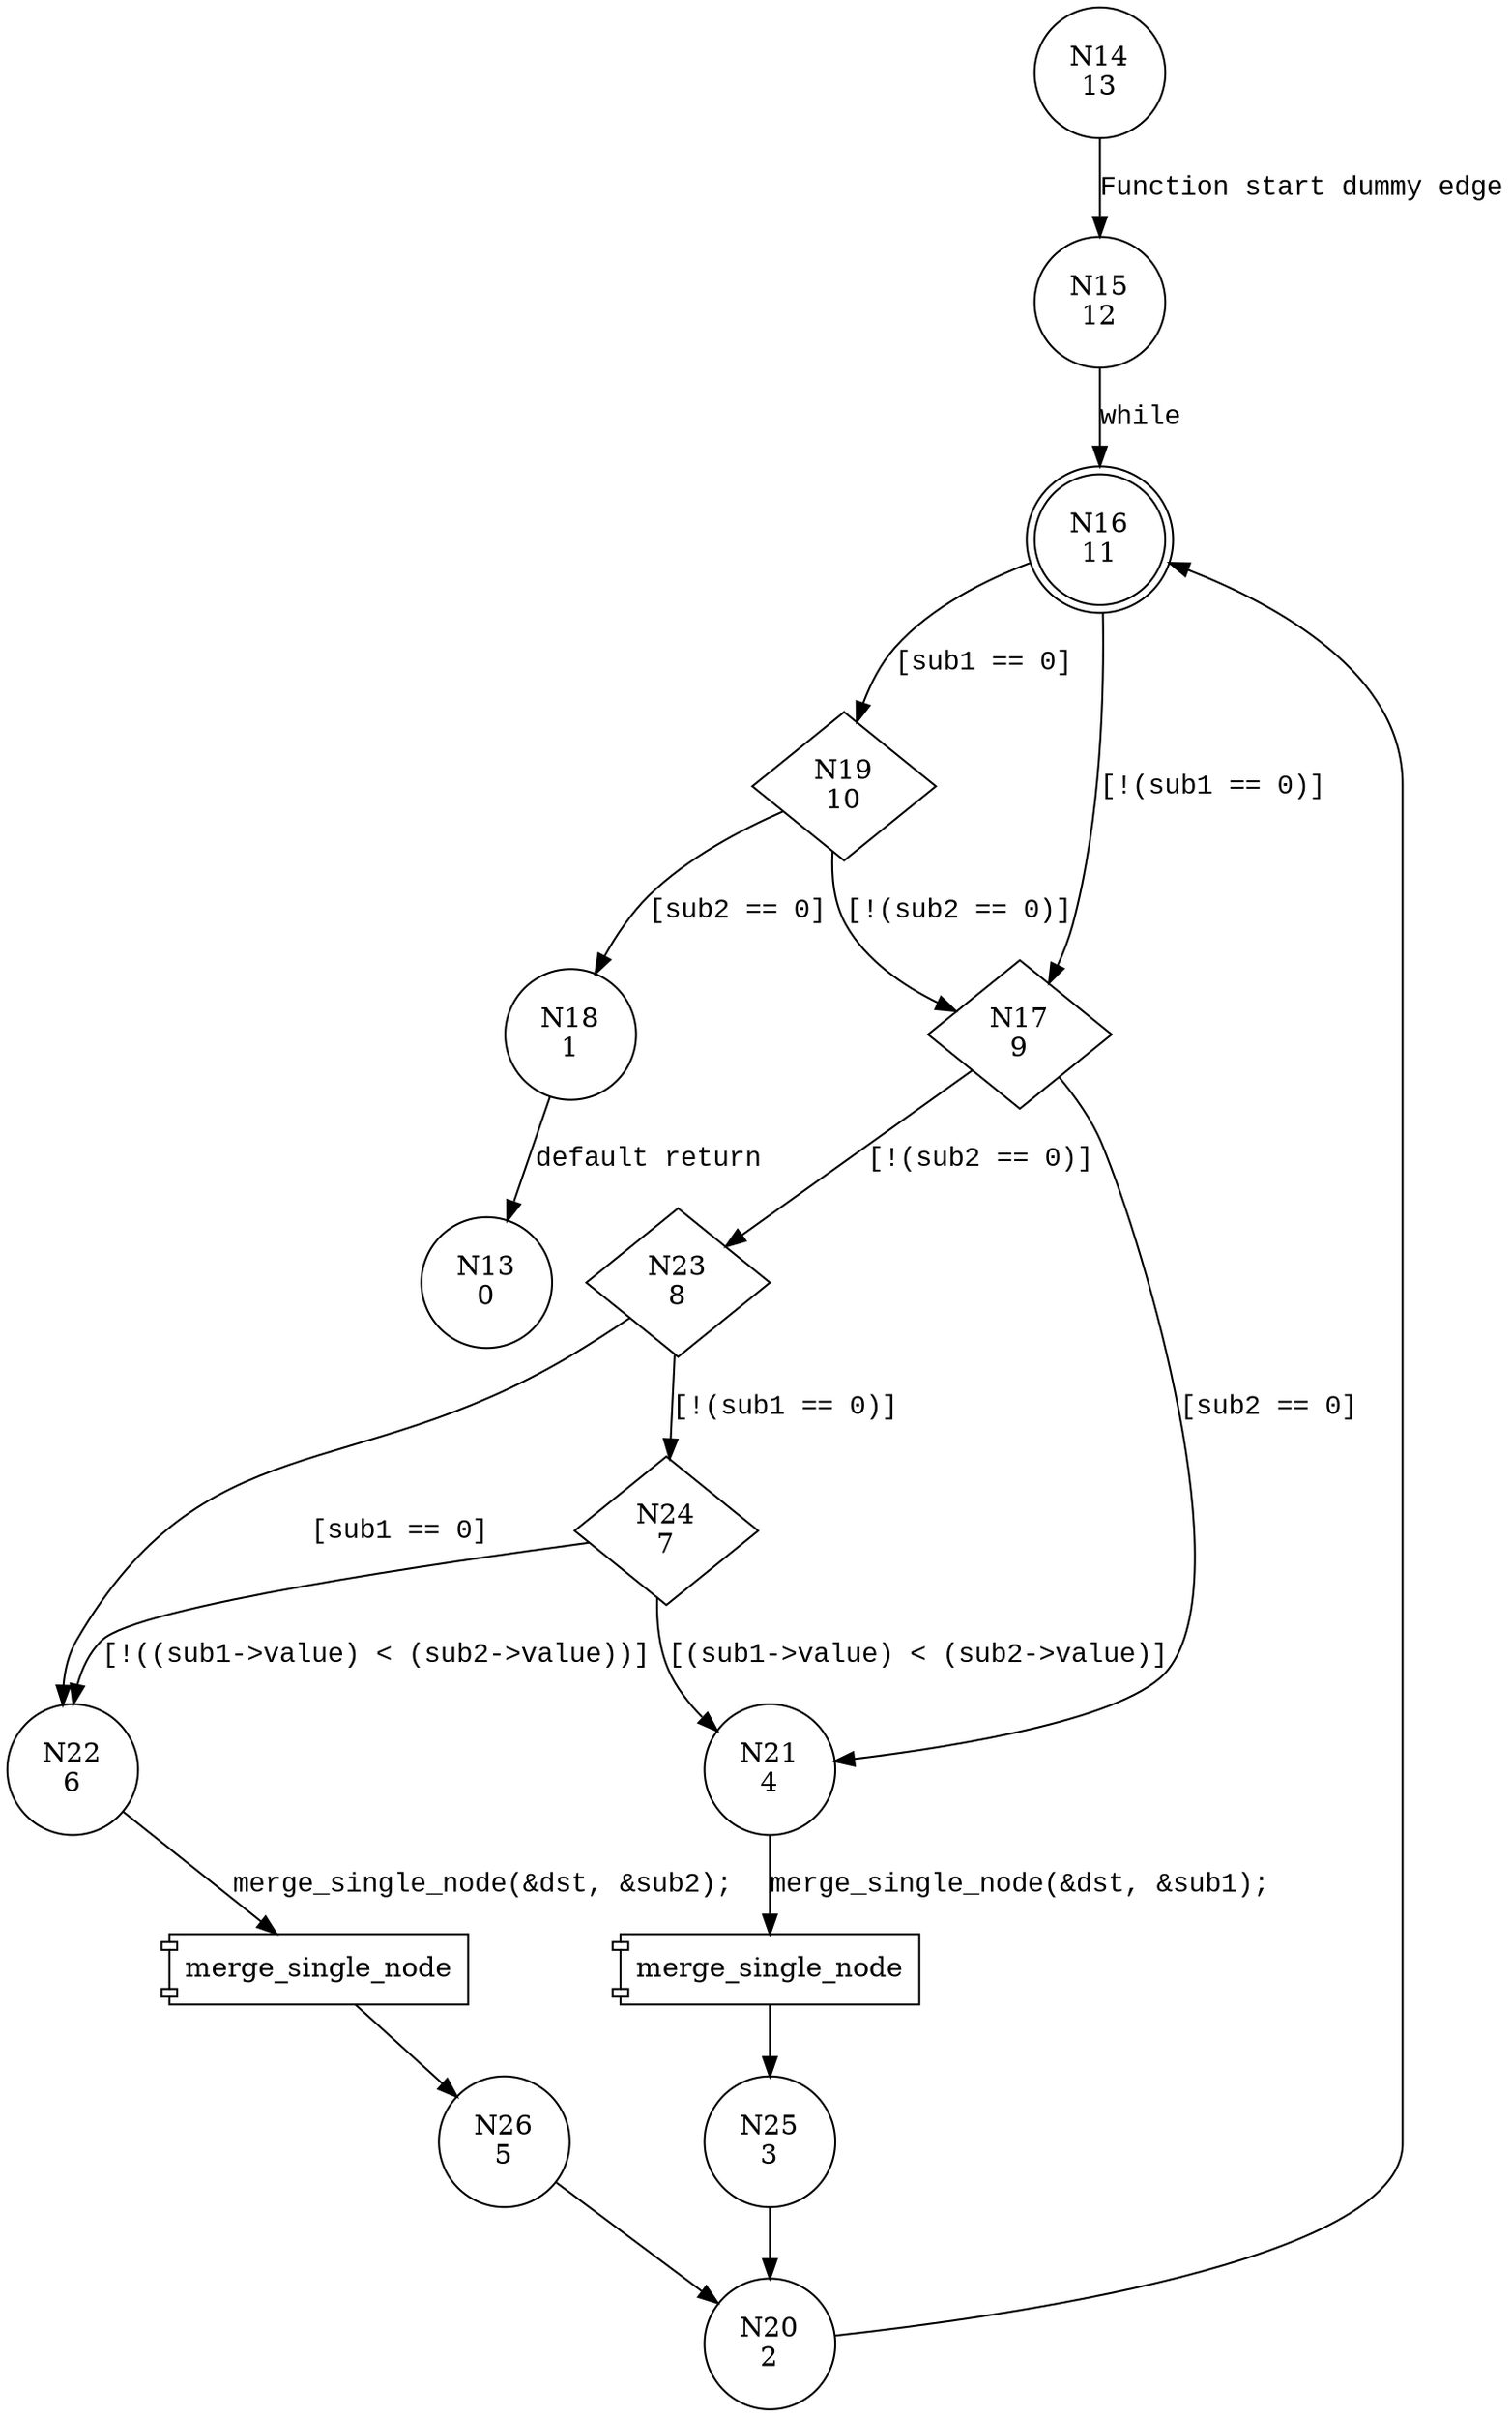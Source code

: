 digraph merge_pair {
14 [shape="circle" label="N14\n13"]
15 [shape="circle" label="N15\n12"]
16 [shape="doublecircle" label="N16\n11"]
19 [shape="diamond" label="N19\n10"]
17 [shape="diamond" label="N17\n9"]
21 [shape="circle" label="N21\n4"]
23 [shape="diamond" label="N23\n8"]
22 [shape="circle" label="N22\n6"]
24 [shape="diamond" label="N24\n7"]
26 [shape="circle" label="N26\n5"]
20 [shape="circle" label="N20\n2"]
25 [shape="circle" label="N25\n3"]
18 [shape="circle" label="N18\n1"]
13 [shape="circle" label="N13\n0"]
14 -> 15 [label="Function start dummy edge" fontname="Courier New"]
16 -> 19 [label="[sub1 == 0]" fontname="Courier New"]
16 -> 17 [label="[!(sub1 == 0)]" fontname="Courier New"]
17 -> 21 [label="[sub2 == 0]" fontname="Courier New"]
17 -> 23 [label="[!(sub2 == 0)]" fontname="Courier New"]
23 -> 22 [label="[sub1 == 0]" fontname="Courier New"]
23 -> 24 [label="[!(sub1 == 0)]" fontname="Courier New"]
24 -> 21 [label="[(sub1->value) < (sub2->value)]" fontname="Courier New"]
24 -> 22 [label="[!((sub1->value) < (sub2->value))]" fontname="Courier New"]
100001 [shape="component" label="merge_single_node"]
22 -> 100001 [label="merge_single_node(&dst, &sub2);" fontname="Courier New"]
100001 -> 26 [label="" fontname="Courier New"]
20 -> 16 [label="" fontname="Courier New"]
100002 [shape="component" label="merge_single_node"]
21 -> 100002 [label="merge_single_node(&dst, &sub1);" fontname="Courier New"]
100002 -> 25 [label="" fontname="Courier New"]
19 -> 18 [label="[sub2 == 0]" fontname="Courier New"]
19 -> 17 [label="[!(sub2 == 0)]" fontname="Courier New"]
15 -> 16 [label="while" fontname="Courier New"]
26 -> 20 [label="" fontname="Courier New"]
25 -> 20 [label="" fontname="Courier New"]
18 -> 13 [label="default return" fontname="Courier New"]
}